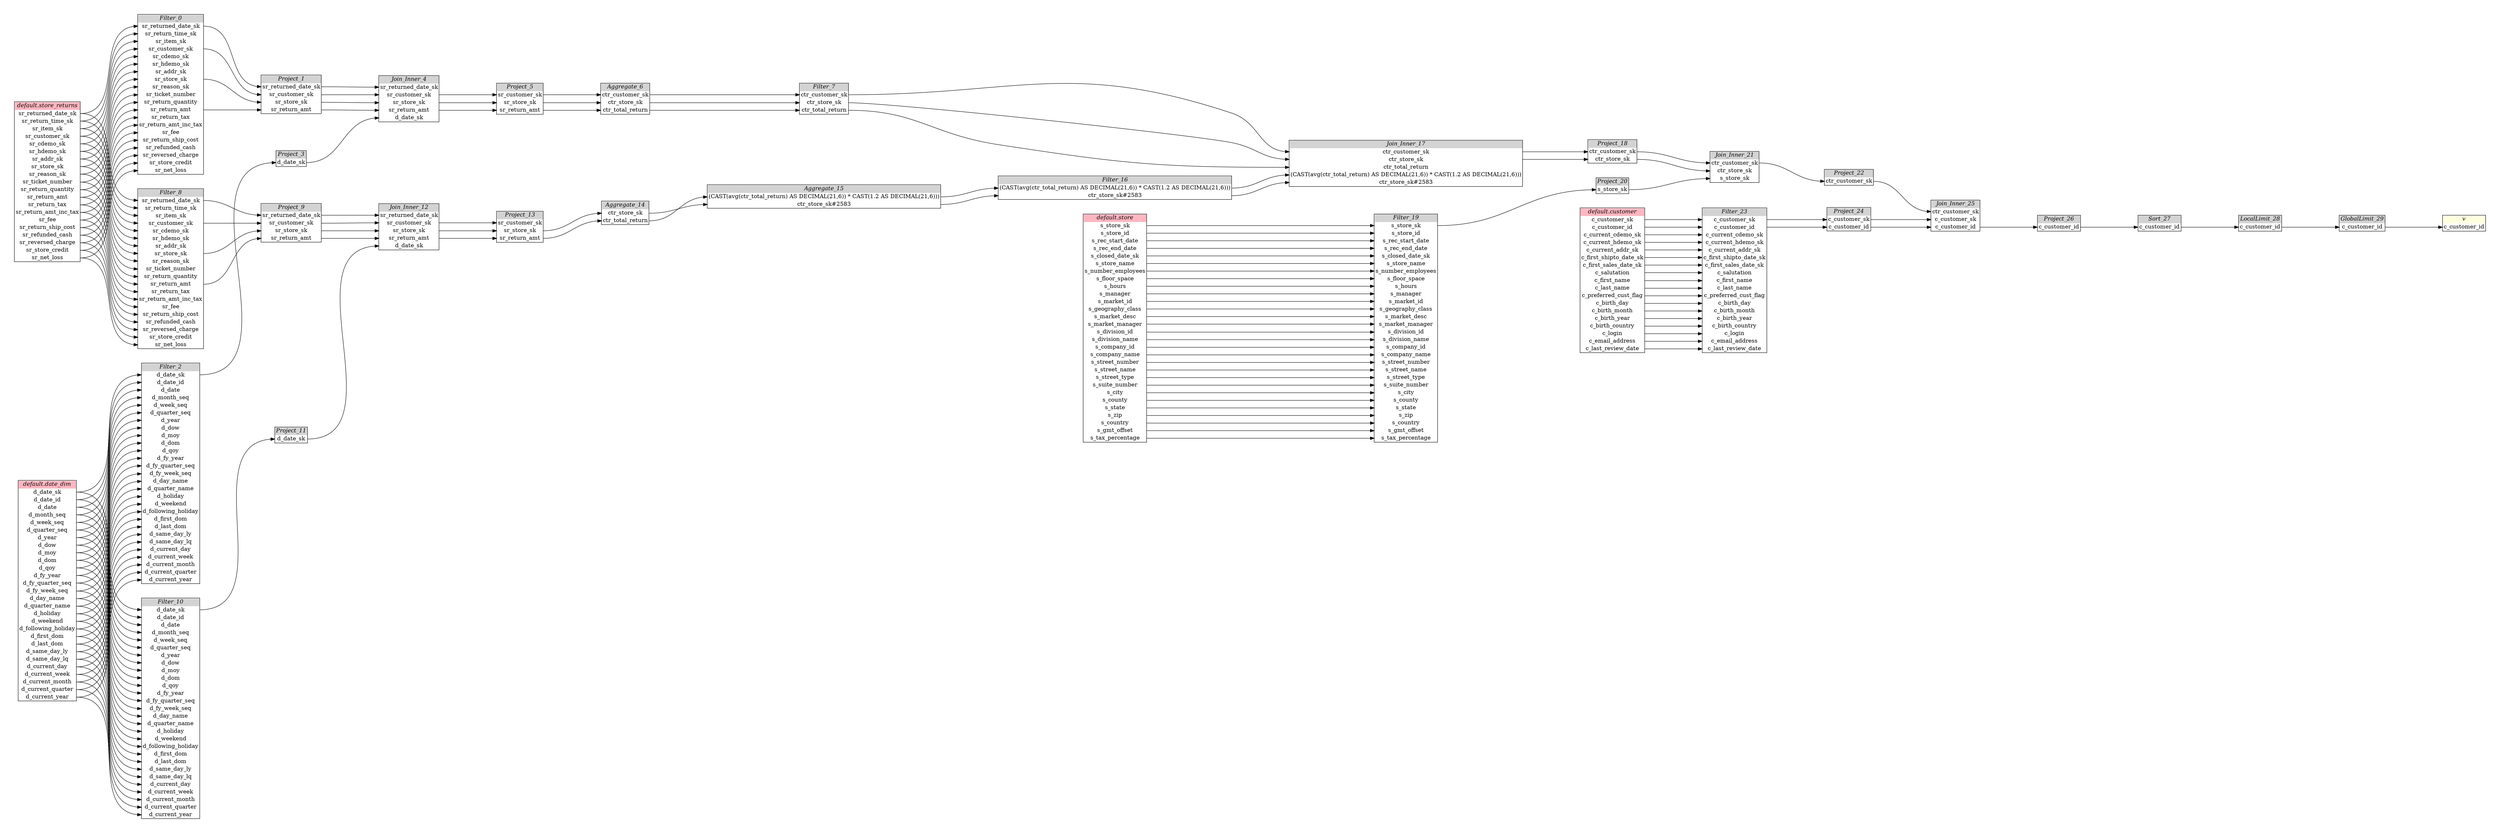 // Automatically generated by TPCDSFlowTestSuite


digraph {
  graph [pad="0.5", nodesep="0.5", ranksep="2", fontname="Helvetica"];
  node [shape=plain]
  rankdir=LR;

  
"Aggregate_14" [label=<
<table border="1" cellborder="0" cellspacing="0">
  <tr><td bgcolor="lightgray" port="nodeName"><i>Aggregate_14</i></td></tr>
  <tr><td port="0">ctr_store_sk</td></tr>
<tr><td port="1">ctr_total_return</td></tr>
</table>>];
     

"Aggregate_15" [label=<
<table border="1" cellborder="0" cellspacing="0">
  <tr><td bgcolor="lightgray" port="nodeName"><i>Aggregate_15</i></td></tr>
  <tr><td port="0">(CAST(avg(ctr_total_return) AS DECIMAL(21,6)) * CAST(1.2 AS DECIMAL(21,6)))</td></tr>
<tr><td port="1">ctr_store_sk#2583</td></tr>
</table>>];
     

"Aggregate_6" [label=<
<table border="1" cellborder="0" cellspacing="0">
  <tr><td bgcolor="lightgray" port="nodeName"><i>Aggregate_6</i></td></tr>
  <tr><td port="0">ctr_customer_sk</td></tr>
<tr><td port="1">ctr_store_sk</td></tr>
<tr><td port="2">ctr_total_return</td></tr>
</table>>];
     

"Filter_0" [label=<
<table border="1" cellborder="0" cellspacing="0">
  <tr><td bgcolor="lightgray" port="nodeName"><i>Filter_0</i></td></tr>
  <tr><td port="0">sr_returned_date_sk</td></tr>
<tr><td port="1">sr_return_time_sk</td></tr>
<tr><td port="2">sr_item_sk</td></tr>
<tr><td port="3">sr_customer_sk</td></tr>
<tr><td port="4">sr_cdemo_sk</td></tr>
<tr><td port="5">sr_hdemo_sk</td></tr>
<tr><td port="6">sr_addr_sk</td></tr>
<tr><td port="7">sr_store_sk</td></tr>
<tr><td port="8">sr_reason_sk</td></tr>
<tr><td port="9">sr_ticket_number</td></tr>
<tr><td port="10">sr_return_quantity</td></tr>
<tr><td port="11">sr_return_amt</td></tr>
<tr><td port="12">sr_return_tax</td></tr>
<tr><td port="13">sr_return_amt_inc_tax</td></tr>
<tr><td port="14">sr_fee</td></tr>
<tr><td port="15">sr_return_ship_cost</td></tr>
<tr><td port="16">sr_refunded_cash</td></tr>
<tr><td port="17">sr_reversed_charge</td></tr>
<tr><td port="18">sr_store_credit</td></tr>
<tr><td port="19">sr_net_loss</td></tr>
</table>>];
     

"Filter_10" [label=<
<table border="1" cellborder="0" cellspacing="0">
  <tr><td bgcolor="lightgray" port="nodeName"><i>Filter_10</i></td></tr>
  <tr><td port="0">d_date_sk</td></tr>
<tr><td port="1">d_date_id</td></tr>
<tr><td port="2">d_date</td></tr>
<tr><td port="3">d_month_seq</td></tr>
<tr><td port="4">d_week_seq</td></tr>
<tr><td port="5">d_quarter_seq</td></tr>
<tr><td port="6">d_year</td></tr>
<tr><td port="7">d_dow</td></tr>
<tr><td port="8">d_moy</td></tr>
<tr><td port="9">d_dom</td></tr>
<tr><td port="10">d_qoy</td></tr>
<tr><td port="11">d_fy_year</td></tr>
<tr><td port="12">d_fy_quarter_seq</td></tr>
<tr><td port="13">d_fy_week_seq</td></tr>
<tr><td port="14">d_day_name</td></tr>
<tr><td port="15">d_quarter_name</td></tr>
<tr><td port="16">d_holiday</td></tr>
<tr><td port="17">d_weekend</td></tr>
<tr><td port="18">d_following_holiday</td></tr>
<tr><td port="19">d_first_dom</td></tr>
<tr><td port="20">d_last_dom</td></tr>
<tr><td port="21">d_same_day_ly</td></tr>
<tr><td port="22">d_same_day_lq</td></tr>
<tr><td port="23">d_current_day</td></tr>
<tr><td port="24">d_current_week</td></tr>
<tr><td port="25">d_current_month</td></tr>
<tr><td port="26">d_current_quarter</td></tr>
<tr><td port="27">d_current_year</td></tr>
</table>>];
     

"Filter_16" [label=<
<table border="1" cellborder="0" cellspacing="0">
  <tr><td bgcolor="lightgray" port="nodeName"><i>Filter_16</i></td></tr>
  <tr><td port="0">(CAST(avg(ctr_total_return) AS DECIMAL(21,6)) * CAST(1.2 AS DECIMAL(21,6)))</td></tr>
<tr><td port="1">ctr_store_sk#2583</td></tr>
</table>>];
     

"Filter_19" [label=<
<table border="1" cellborder="0" cellspacing="0">
  <tr><td bgcolor="lightgray" port="nodeName"><i>Filter_19</i></td></tr>
  <tr><td port="0">s_store_sk</td></tr>
<tr><td port="1">s_store_id</td></tr>
<tr><td port="2">s_rec_start_date</td></tr>
<tr><td port="3">s_rec_end_date</td></tr>
<tr><td port="4">s_closed_date_sk</td></tr>
<tr><td port="5">s_store_name</td></tr>
<tr><td port="6">s_number_employees</td></tr>
<tr><td port="7">s_floor_space</td></tr>
<tr><td port="8">s_hours</td></tr>
<tr><td port="9">s_manager</td></tr>
<tr><td port="10">s_market_id</td></tr>
<tr><td port="11">s_geography_class</td></tr>
<tr><td port="12">s_market_desc</td></tr>
<tr><td port="13">s_market_manager</td></tr>
<tr><td port="14">s_division_id</td></tr>
<tr><td port="15">s_division_name</td></tr>
<tr><td port="16">s_company_id</td></tr>
<tr><td port="17">s_company_name</td></tr>
<tr><td port="18">s_street_number</td></tr>
<tr><td port="19">s_street_name</td></tr>
<tr><td port="20">s_street_type</td></tr>
<tr><td port="21">s_suite_number</td></tr>
<tr><td port="22">s_city</td></tr>
<tr><td port="23">s_county</td></tr>
<tr><td port="24">s_state</td></tr>
<tr><td port="25">s_zip</td></tr>
<tr><td port="26">s_country</td></tr>
<tr><td port="27">s_gmt_offset</td></tr>
<tr><td port="28">s_tax_percentage</td></tr>
</table>>];
     

"Filter_2" [label=<
<table border="1" cellborder="0" cellspacing="0">
  <tr><td bgcolor="lightgray" port="nodeName"><i>Filter_2</i></td></tr>
  <tr><td port="0">d_date_sk</td></tr>
<tr><td port="1">d_date_id</td></tr>
<tr><td port="2">d_date</td></tr>
<tr><td port="3">d_month_seq</td></tr>
<tr><td port="4">d_week_seq</td></tr>
<tr><td port="5">d_quarter_seq</td></tr>
<tr><td port="6">d_year</td></tr>
<tr><td port="7">d_dow</td></tr>
<tr><td port="8">d_moy</td></tr>
<tr><td port="9">d_dom</td></tr>
<tr><td port="10">d_qoy</td></tr>
<tr><td port="11">d_fy_year</td></tr>
<tr><td port="12">d_fy_quarter_seq</td></tr>
<tr><td port="13">d_fy_week_seq</td></tr>
<tr><td port="14">d_day_name</td></tr>
<tr><td port="15">d_quarter_name</td></tr>
<tr><td port="16">d_holiday</td></tr>
<tr><td port="17">d_weekend</td></tr>
<tr><td port="18">d_following_holiday</td></tr>
<tr><td port="19">d_first_dom</td></tr>
<tr><td port="20">d_last_dom</td></tr>
<tr><td port="21">d_same_day_ly</td></tr>
<tr><td port="22">d_same_day_lq</td></tr>
<tr><td port="23">d_current_day</td></tr>
<tr><td port="24">d_current_week</td></tr>
<tr><td port="25">d_current_month</td></tr>
<tr><td port="26">d_current_quarter</td></tr>
<tr><td port="27">d_current_year</td></tr>
</table>>];
     

"Filter_23" [label=<
<table border="1" cellborder="0" cellspacing="0">
  <tr><td bgcolor="lightgray" port="nodeName"><i>Filter_23</i></td></tr>
  <tr><td port="0">c_customer_sk</td></tr>
<tr><td port="1">c_customer_id</td></tr>
<tr><td port="2">c_current_cdemo_sk</td></tr>
<tr><td port="3">c_current_hdemo_sk</td></tr>
<tr><td port="4">c_current_addr_sk</td></tr>
<tr><td port="5">c_first_shipto_date_sk</td></tr>
<tr><td port="6">c_first_sales_date_sk</td></tr>
<tr><td port="7">c_salutation</td></tr>
<tr><td port="8">c_first_name</td></tr>
<tr><td port="9">c_last_name</td></tr>
<tr><td port="10">c_preferred_cust_flag</td></tr>
<tr><td port="11">c_birth_day</td></tr>
<tr><td port="12">c_birth_month</td></tr>
<tr><td port="13">c_birth_year</td></tr>
<tr><td port="14">c_birth_country</td></tr>
<tr><td port="15">c_login</td></tr>
<tr><td port="16">c_email_address</td></tr>
<tr><td port="17">c_last_review_date</td></tr>
</table>>];
     

"Filter_7" [label=<
<table border="1" cellborder="0" cellspacing="0">
  <tr><td bgcolor="lightgray" port="nodeName"><i>Filter_7</i></td></tr>
  <tr><td port="0">ctr_customer_sk</td></tr>
<tr><td port="1">ctr_store_sk</td></tr>
<tr><td port="2">ctr_total_return</td></tr>
</table>>];
     

"Filter_8" [label=<
<table border="1" cellborder="0" cellspacing="0">
  <tr><td bgcolor="lightgray" port="nodeName"><i>Filter_8</i></td></tr>
  <tr><td port="0">sr_returned_date_sk</td></tr>
<tr><td port="1">sr_return_time_sk</td></tr>
<tr><td port="2">sr_item_sk</td></tr>
<tr><td port="3">sr_customer_sk</td></tr>
<tr><td port="4">sr_cdemo_sk</td></tr>
<tr><td port="5">sr_hdemo_sk</td></tr>
<tr><td port="6">sr_addr_sk</td></tr>
<tr><td port="7">sr_store_sk</td></tr>
<tr><td port="8">sr_reason_sk</td></tr>
<tr><td port="9">sr_ticket_number</td></tr>
<tr><td port="10">sr_return_quantity</td></tr>
<tr><td port="11">sr_return_amt</td></tr>
<tr><td port="12">sr_return_tax</td></tr>
<tr><td port="13">sr_return_amt_inc_tax</td></tr>
<tr><td port="14">sr_fee</td></tr>
<tr><td port="15">sr_return_ship_cost</td></tr>
<tr><td port="16">sr_refunded_cash</td></tr>
<tr><td port="17">sr_reversed_charge</td></tr>
<tr><td port="18">sr_store_credit</td></tr>
<tr><td port="19">sr_net_loss</td></tr>
</table>>];
     

"GlobalLimit_29" [label=<
<table border="1" cellborder="0" cellspacing="0">
  <tr><td bgcolor="lightgray" port="nodeName"><i>GlobalLimit_29</i></td></tr>
  <tr><td port="0">c_customer_id</td></tr>
</table>>];
     

"Join_Inner_12" [label=<
<table border="1" cellborder="0" cellspacing="0">
  <tr><td bgcolor="lightgray" port="nodeName"><i>Join_Inner_12</i></td></tr>
  <tr><td port="0">sr_returned_date_sk</td></tr>
<tr><td port="1">sr_customer_sk</td></tr>
<tr><td port="2">sr_store_sk</td></tr>
<tr><td port="3">sr_return_amt</td></tr>
<tr><td port="4">d_date_sk</td></tr>
</table>>];
     

"Join_Inner_17" [label=<
<table border="1" cellborder="0" cellspacing="0">
  <tr><td bgcolor="lightgray" port="nodeName"><i>Join_Inner_17</i></td></tr>
  <tr><td port="0">ctr_customer_sk</td></tr>
<tr><td port="1">ctr_store_sk</td></tr>
<tr><td port="2">ctr_total_return</td></tr>
<tr><td port="3">(CAST(avg(ctr_total_return) AS DECIMAL(21,6)) * CAST(1.2 AS DECIMAL(21,6)))</td></tr>
<tr><td port="4">ctr_store_sk#2583</td></tr>
</table>>];
     

"Join_Inner_21" [label=<
<table border="1" cellborder="0" cellspacing="0">
  <tr><td bgcolor="lightgray" port="nodeName"><i>Join_Inner_21</i></td></tr>
  <tr><td port="0">ctr_customer_sk</td></tr>
<tr><td port="1">ctr_store_sk</td></tr>
<tr><td port="2">s_store_sk</td></tr>
</table>>];
     

"Join_Inner_25" [label=<
<table border="1" cellborder="0" cellspacing="0">
  <tr><td bgcolor="lightgray" port="nodeName"><i>Join_Inner_25</i></td></tr>
  <tr><td port="0">ctr_customer_sk</td></tr>
<tr><td port="1">c_customer_sk</td></tr>
<tr><td port="2">c_customer_id</td></tr>
</table>>];
     

"Join_Inner_4" [label=<
<table border="1" cellborder="0" cellspacing="0">
  <tr><td bgcolor="lightgray" port="nodeName"><i>Join_Inner_4</i></td></tr>
  <tr><td port="0">sr_returned_date_sk</td></tr>
<tr><td port="1">sr_customer_sk</td></tr>
<tr><td port="2">sr_store_sk</td></tr>
<tr><td port="3">sr_return_amt</td></tr>
<tr><td port="4">d_date_sk</td></tr>
</table>>];
     

"LocalLimit_28" [label=<
<table border="1" cellborder="0" cellspacing="0">
  <tr><td bgcolor="lightgray" port="nodeName"><i>LocalLimit_28</i></td></tr>
  <tr><td port="0">c_customer_id</td></tr>
</table>>];
     

"Project_1" [label=<
<table border="1" cellborder="0" cellspacing="0">
  <tr><td bgcolor="lightgray" port="nodeName"><i>Project_1</i></td></tr>
  <tr><td port="0">sr_returned_date_sk</td></tr>
<tr><td port="1">sr_customer_sk</td></tr>
<tr><td port="2">sr_store_sk</td></tr>
<tr><td port="3">sr_return_amt</td></tr>
</table>>];
     

"Project_11" [label=<
<table border="1" cellborder="0" cellspacing="0">
  <tr><td bgcolor="lightgray" port="nodeName"><i>Project_11</i></td></tr>
  <tr><td port="0">d_date_sk</td></tr>
</table>>];
     

"Project_13" [label=<
<table border="1" cellborder="0" cellspacing="0">
  <tr><td bgcolor="lightgray" port="nodeName"><i>Project_13</i></td></tr>
  <tr><td port="0">sr_customer_sk</td></tr>
<tr><td port="1">sr_store_sk</td></tr>
<tr><td port="2">sr_return_amt</td></tr>
</table>>];
     

"Project_18" [label=<
<table border="1" cellborder="0" cellspacing="0">
  <tr><td bgcolor="lightgray" port="nodeName"><i>Project_18</i></td></tr>
  <tr><td port="0">ctr_customer_sk</td></tr>
<tr><td port="1">ctr_store_sk</td></tr>
</table>>];
     

"Project_20" [label=<
<table border="1" cellborder="0" cellspacing="0">
  <tr><td bgcolor="lightgray" port="nodeName"><i>Project_20</i></td></tr>
  <tr><td port="0">s_store_sk</td></tr>
</table>>];
     

"Project_22" [label=<
<table border="1" cellborder="0" cellspacing="0">
  <tr><td bgcolor="lightgray" port="nodeName"><i>Project_22</i></td></tr>
  <tr><td port="0">ctr_customer_sk</td></tr>
</table>>];
     

"Project_24" [label=<
<table border="1" cellborder="0" cellspacing="0">
  <tr><td bgcolor="lightgray" port="nodeName"><i>Project_24</i></td></tr>
  <tr><td port="0">c_customer_sk</td></tr>
<tr><td port="1">c_customer_id</td></tr>
</table>>];
     

"Project_26" [label=<
<table border="1" cellborder="0" cellspacing="0">
  <tr><td bgcolor="lightgray" port="nodeName"><i>Project_26</i></td></tr>
  <tr><td port="0">c_customer_id</td></tr>
</table>>];
     

"Project_3" [label=<
<table border="1" cellborder="0" cellspacing="0">
  <tr><td bgcolor="lightgray" port="nodeName"><i>Project_3</i></td></tr>
  <tr><td port="0">d_date_sk</td></tr>
</table>>];
     

"Project_5" [label=<
<table border="1" cellborder="0" cellspacing="0">
  <tr><td bgcolor="lightgray" port="nodeName"><i>Project_5</i></td></tr>
  <tr><td port="0">sr_customer_sk</td></tr>
<tr><td port="1">sr_store_sk</td></tr>
<tr><td port="2">sr_return_amt</td></tr>
</table>>];
     

"Project_9" [label=<
<table border="1" cellborder="0" cellspacing="0">
  <tr><td bgcolor="lightgray" port="nodeName"><i>Project_9</i></td></tr>
  <tr><td port="0">sr_returned_date_sk</td></tr>
<tr><td port="1">sr_customer_sk</td></tr>
<tr><td port="2">sr_store_sk</td></tr>
<tr><td port="3">sr_return_amt</td></tr>
</table>>];
     

"Sort_27" [label=<
<table border="1" cellborder="0" cellspacing="0">
  <tr><td bgcolor="lightgray" port="nodeName"><i>Sort_27</i></td></tr>
  <tr><td port="0">c_customer_id</td></tr>
</table>>];
     

"default.customer" [label=<
<table border="1" cellborder="0" cellspacing="0">
  <tr><td bgcolor="lightpink" port="nodeName"><i>default.customer</i></td></tr>
  <tr><td port="0">c_customer_sk</td></tr>
<tr><td port="1">c_customer_id</td></tr>
<tr><td port="2">c_current_cdemo_sk</td></tr>
<tr><td port="3">c_current_hdemo_sk</td></tr>
<tr><td port="4">c_current_addr_sk</td></tr>
<tr><td port="5">c_first_shipto_date_sk</td></tr>
<tr><td port="6">c_first_sales_date_sk</td></tr>
<tr><td port="7">c_salutation</td></tr>
<tr><td port="8">c_first_name</td></tr>
<tr><td port="9">c_last_name</td></tr>
<tr><td port="10">c_preferred_cust_flag</td></tr>
<tr><td port="11">c_birth_day</td></tr>
<tr><td port="12">c_birth_month</td></tr>
<tr><td port="13">c_birth_year</td></tr>
<tr><td port="14">c_birth_country</td></tr>
<tr><td port="15">c_login</td></tr>
<tr><td port="16">c_email_address</td></tr>
<tr><td port="17">c_last_review_date</td></tr>
</table>>];
     

"default.date_dim" [label=<
<table border="1" cellborder="0" cellspacing="0">
  <tr><td bgcolor="lightpink" port="nodeName"><i>default.date_dim</i></td></tr>
  <tr><td port="0">d_date_sk</td></tr>
<tr><td port="1">d_date_id</td></tr>
<tr><td port="2">d_date</td></tr>
<tr><td port="3">d_month_seq</td></tr>
<tr><td port="4">d_week_seq</td></tr>
<tr><td port="5">d_quarter_seq</td></tr>
<tr><td port="6">d_year</td></tr>
<tr><td port="7">d_dow</td></tr>
<tr><td port="8">d_moy</td></tr>
<tr><td port="9">d_dom</td></tr>
<tr><td port="10">d_qoy</td></tr>
<tr><td port="11">d_fy_year</td></tr>
<tr><td port="12">d_fy_quarter_seq</td></tr>
<tr><td port="13">d_fy_week_seq</td></tr>
<tr><td port="14">d_day_name</td></tr>
<tr><td port="15">d_quarter_name</td></tr>
<tr><td port="16">d_holiday</td></tr>
<tr><td port="17">d_weekend</td></tr>
<tr><td port="18">d_following_holiday</td></tr>
<tr><td port="19">d_first_dom</td></tr>
<tr><td port="20">d_last_dom</td></tr>
<tr><td port="21">d_same_day_ly</td></tr>
<tr><td port="22">d_same_day_lq</td></tr>
<tr><td port="23">d_current_day</td></tr>
<tr><td port="24">d_current_week</td></tr>
<tr><td port="25">d_current_month</td></tr>
<tr><td port="26">d_current_quarter</td></tr>
<tr><td port="27">d_current_year</td></tr>
</table>>];
     

"default.store" [label=<
<table border="1" cellborder="0" cellspacing="0">
  <tr><td bgcolor="lightpink" port="nodeName"><i>default.store</i></td></tr>
  <tr><td port="0">s_store_sk</td></tr>
<tr><td port="1">s_store_id</td></tr>
<tr><td port="2">s_rec_start_date</td></tr>
<tr><td port="3">s_rec_end_date</td></tr>
<tr><td port="4">s_closed_date_sk</td></tr>
<tr><td port="5">s_store_name</td></tr>
<tr><td port="6">s_number_employees</td></tr>
<tr><td port="7">s_floor_space</td></tr>
<tr><td port="8">s_hours</td></tr>
<tr><td port="9">s_manager</td></tr>
<tr><td port="10">s_market_id</td></tr>
<tr><td port="11">s_geography_class</td></tr>
<tr><td port="12">s_market_desc</td></tr>
<tr><td port="13">s_market_manager</td></tr>
<tr><td port="14">s_division_id</td></tr>
<tr><td port="15">s_division_name</td></tr>
<tr><td port="16">s_company_id</td></tr>
<tr><td port="17">s_company_name</td></tr>
<tr><td port="18">s_street_number</td></tr>
<tr><td port="19">s_street_name</td></tr>
<tr><td port="20">s_street_type</td></tr>
<tr><td port="21">s_suite_number</td></tr>
<tr><td port="22">s_city</td></tr>
<tr><td port="23">s_county</td></tr>
<tr><td port="24">s_state</td></tr>
<tr><td port="25">s_zip</td></tr>
<tr><td port="26">s_country</td></tr>
<tr><td port="27">s_gmt_offset</td></tr>
<tr><td port="28">s_tax_percentage</td></tr>
</table>>];
     

"default.store_returns" [label=<
<table border="1" cellborder="0" cellspacing="0">
  <tr><td bgcolor="lightpink" port="nodeName"><i>default.store_returns</i></td></tr>
  <tr><td port="0">sr_returned_date_sk</td></tr>
<tr><td port="1">sr_return_time_sk</td></tr>
<tr><td port="2">sr_item_sk</td></tr>
<tr><td port="3">sr_customer_sk</td></tr>
<tr><td port="4">sr_cdemo_sk</td></tr>
<tr><td port="5">sr_hdemo_sk</td></tr>
<tr><td port="6">sr_addr_sk</td></tr>
<tr><td port="7">sr_store_sk</td></tr>
<tr><td port="8">sr_reason_sk</td></tr>
<tr><td port="9">sr_ticket_number</td></tr>
<tr><td port="10">sr_return_quantity</td></tr>
<tr><td port="11">sr_return_amt</td></tr>
<tr><td port="12">sr_return_tax</td></tr>
<tr><td port="13">sr_return_amt_inc_tax</td></tr>
<tr><td port="14">sr_fee</td></tr>
<tr><td port="15">sr_return_ship_cost</td></tr>
<tr><td port="16">sr_refunded_cash</td></tr>
<tr><td port="17">sr_reversed_charge</td></tr>
<tr><td port="18">sr_store_credit</td></tr>
<tr><td port="19">sr_net_loss</td></tr>
</table>>];
     

"v" [label=<
<table border="1" cellborder="0" cellspacing="0">
  <tr><td bgcolor="lightyellow" port="nodeName"><i>v</i></td></tr>
  <tr><td port="0">c_customer_id</td></tr>
</table>>];
     
  "Aggregate_14":0 -> "Aggregate_15":1;
"Aggregate_14":1 -> "Aggregate_15":0;
"Aggregate_15":0 -> "Filter_16":0;
"Aggregate_15":1 -> "Filter_16":1;
"Aggregate_6":0 -> "Filter_7":0;
"Aggregate_6":1 -> "Filter_7":1;
"Aggregate_6":2 -> "Filter_7":2;
"Filter_0":0 -> "Project_1":0;
"Filter_0":11 -> "Project_1":3;
"Filter_0":3 -> "Project_1":1;
"Filter_0":7 -> "Project_1":2;
"Filter_10":0 -> "Project_11":0;
"Filter_16":0 -> "Join_Inner_17":3;
"Filter_16":1 -> "Join_Inner_17":4;
"Filter_19":0 -> "Project_20":0;
"Filter_2":0 -> "Project_3":0;
"Filter_23":0 -> "Project_24":0;
"Filter_23":1 -> "Project_24":1;
"Filter_7":0 -> "Join_Inner_17":0;
"Filter_7":1 -> "Join_Inner_17":1;
"Filter_7":2 -> "Join_Inner_17":2;
"Filter_8":0 -> "Project_9":0;
"Filter_8":11 -> "Project_9":3;
"Filter_8":3 -> "Project_9":1;
"Filter_8":7 -> "Project_9":2;
"GlobalLimit_29":0 -> "v":0;
"Join_Inner_12":1 -> "Project_13":0;
"Join_Inner_12":2 -> "Project_13":1;
"Join_Inner_12":3 -> "Project_13":2;
"Join_Inner_17":0 -> "Project_18":0;
"Join_Inner_17":1 -> "Project_18":1;
"Join_Inner_21":0 -> "Project_22":0;
"Join_Inner_25":2 -> "Project_26":0;
"Join_Inner_4":1 -> "Project_5":0;
"Join_Inner_4":2 -> "Project_5":1;
"Join_Inner_4":3 -> "Project_5":2;
"LocalLimit_28":0 -> "GlobalLimit_29":0;
"Project_1":0 -> "Join_Inner_4":0;
"Project_1":1 -> "Join_Inner_4":1;
"Project_1":2 -> "Join_Inner_4":2;
"Project_1":3 -> "Join_Inner_4":3;
"Project_11":0 -> "Join_Inner_12":4;
"Project_13":1 -> "Aggregate_14":0;
"Project_13":2 -> "Aggregate_14":1;
"Project_18":0 -> "Join_Inner_21":0;
"Project_18":1 -> "Join_Inner_21":1;
"Project_20":0 -> "Join_Inner_21":2;
"Project_22":0 -> "Join_Inner_25":0;
"Project_24":0 -> "Join_Inner_25":1;
"Project_24":1 -> "Join_Inner_25":2;
"Project_26":0 -> "Sort_27":0;
"Project_3":0 -> "Join_Inner_4":4;
"Project_5":0 -> "Aggregate_6":0;
"Project_5":1 -> "Aggregate_6":1;
"Project_5":2 -> "Aggregate_6":2;
"Project_9":0 -> "Join_Inner_12":0;
"Project_9":1 -> "Join_Inner_12":1;
"Project_9":2 -> "Join_Inner_12":2;
"Project_9":3 -> "Join_Inner_12":3;
"Sort_27":0 -> "LocalLimit_28":0;
"default.customer":0 -> "Filter_23":0;
"default.customer":1 -> "Filter_23":1;
"default.customer":10 -> "Filter_23":10;
"default.customer":11 -> "Filter_23":11;
"default.customer":12 -> "Filter_23":12;
"default.customer":13 -> "Filter_23":13;
"default.customer":14 -> "Filter_23":14;
"default.customer":15 -> "Filter_23":15;
"default.customer":16 -> "Filter_23":16;
"default.customer":17 -> "Filter_23":17;
"default.customer":2 -> "Filter_23":2;
"default.customer":3 -> "Filter_23":3;
"default.customer":4 -> "Filter_23":4;
"default.customer":5 -> "Filter_23":5;
"default.customer":6 -> "Filter_23":6;
"default.customer":7 -> "Filter_23":7;
"default.customer":8 -> "Filter_23":8;
"default.customer":9 -> "Filter_23":9;
"default.date_dim":0 -> "Filter_10":0;
"default.date_dim":0 -> "Filter_2":0;
"default.date_dim":1 -> "Filter_10":1;
"default.date_dim":1 -> "Filter_2":1;
"default.date_dim":10 -> "Filter_10":10;
"default.date_dim":10 -> "Filter_2":10;
"default.date_dim":11 -> "Filter_10":11;
"default.date_dim":11 -> "Filter_2":11;
"default.date_dim":12 -> "Filter_10":12;
"default.date_dim":12 -> "Filter_2":12;
"default.date_dim":13 -> "Filter_10":13;
"default.date_dim":13 -> "Filter_2":13;
"default.date_dim":14 -> "Filter_10":14;
"default.date_dim":14 -> "Filter_2":14;
"default.date_dim":15 -> "Filter_10":15;
"default.date_dim":15 -> "Filter_2":15;
"default.date_dim":16 -> "Filter_10":16;
"default.date_dim":16 -> "Filter_2":16;
"default.date_dim":17 -> "Filter_10":17;
"default.date_dim":17 -> "Filter_2":17;
"default.date_dim":18 -> "Filter_10":18;
"default.date_dim":18 -> "Filter_2":18;
"default.date_dim":19 -> "Filter_10":19;
"default.date_dim":19 -> "Filter_2":19;
"default.date_dim":2 -> "Filter_10":2;
"default.date_dim":2 -> "Filter_2":2;
"default.date_dim":20 -> "Filter_10":20;
"default.date_dim":20 -> "Filter_2":20;
"default.date_dim":21 -> "Filter_10":21;
"default.date_dim":21 -> "Filter_2":21;
"default.date_dim":22 -> "Filter_10":22;
"default.date_dim":22 -> "Filter_2":22;
"default.date_dim":23 -> "Filter_10":23;
"default.date_dim":23 -> "Filter_2":23;
"default.date_dim":24 -> "Filter_10":24;
"default.date_dim":24 -> "Filter_2":24;
"default.date_dim":25 -> "Filter_10":25;
"default.date_dim":25 -> "Filter_2":25;
"default.date_dim":26 -> "Filter_10":26;
"default.date_dim":26 -> "Filter_2":26;
"default.date_dim":27 -> "Filter_10":27;
"default.date_dim":27 -> "Filter_2":27;
"default.date_dim":3 -> "Filter_10":3;
"default.date_dim":3 -> "Filter_2":3;
"default.date_dim":4 -> "Filter_10":4;
"default.date_dim":4 -> "Filter_2":4;
"default.date_dim":5 -> "Filter_10":5;
"default.date_dim":5 -> "Filter_2":5;
"default.date_dim":6 -> "Filter_10":6;
"default.date_dim":6 -> "Filter_2":6;
"default.date_dim":7 -> "Filter_10":7;
"default.date_dim":7 -> "Filter_2":7;
"default.date_dim":8 -> "Filter_10":8;
"default.date_dim":8 -> "Filter_2":8;
"default.date_dim":9 -> "Filter_10":9;
"default.date_dim":9 -> "Filter_2":9;
"default.store":0 -> "Filter_19":0;
"default.store":1 -> "Filter_19":1;
"default.store":10 -> "Filter_19":10;
"default.store":11 -> "Filter_19":11;
"default.store":12 -> "Filter_19":12;
"default.store":13 -> "Filter_19":13;
"default.store":14 -> "Filter_19":14;
"default.store":15 -> "Filter_19":15;
"default.store":16 -> "Filter_19":16;
"default.store":17 -> "Filter_19":17;
"default.store":18 -> "Filter_19":18;
"default.store":19 -> "Filter_19":19;
"default.store":2 -> "Filter_19":2;
"default.store":20 -> "Filter_19":20;
"default.store":21 -> "Filter_19":21;
"default.store":22 -> "Filter_19":22;
"default.store":23 -> "Filter_19":23;
"default.store":24 -> "Filter_19":24;
"default.store":25 -> "Filter_19":25;
"default.store":26 -> "Filter_19":26;
"default.store":27 -> "Filter_19":27;
"default.store":28 -> "Filter_19":28;
"default.store":3 -> "Filter_19":3;
"default.store":4 -> "Filter_19":4;
"default.store":5 -> "Filter_19":5;
"default.store":6 -> "Filter_19":6;
"default.store":7 -> "Filter_19":7;
"default.store":8 -> "Filter_19":8;
"default.store":9 -> "Filter_19":9;
"default.store_returns":0 -> "Filter_0":0;
"default.store_returns":0 -> "Filter_8":0;
"default.store_returns":1 -> "Filter_0":1;
"default.store_returns":1 -> "Filter_8":1;
"default.store_returns":10 -> "Filter_0":10;
"default.store_returns":10 -> "Filter_8":10;
"default.store_returns":11 -> "Filter_0":11;
"default.store_returns":11 -> "Filter_8":11;
"default.store_returns":12 -> "Filter_0":12;
"default.store_returns":12 -> "Filter_8":12;
"default.store_returns":13 -> "Filter_0":13;
"default.store_returns":13 -> "Filter_8":13;
"default.store_returns":14 -> "Filter_0":14;
"default.store_returns":14 -> "Filter_8":14;
"default.store_returns":15 -> "Filter_0":15;
"default.store_returns":15 -> "Filter_8":15;
"default.store_returns":16 -> "Filter_0":16;
"default.store_returns":16 -> "Filter_8":16;
"default.store_returns":17 -> "Filter_0":17;
"default.store_returns":17 -> "Filter_8":17;
"default.store_returns":18 -> "Filter_0":18;
"default.store_returns":18 -> "Filter_8":18;
"default.store_returns":19 -> "Filter_0":19;
"default.store_returns":19 -> "Filter_8":19;
"default.store_returns":2 -> "Filter_0":2;
"default.store_returns":2 -> "Filter_8":2;
"default.store_returns":3 -> "Filter_0":3;
"default.store_returns":3 -> "Filter_8":3;
"default.store_returns":4 -> "Filter_0":4;
"default.store_returns":4 -> "Filter_8":4;
"default.store_returns":5 -> "Filter_0":5;
"default.store_returns":5 -> "Filter_8":5;
"default.store_returns":6 -> "Filter_0":6;
"default.store_returns":6 -> "Filter_8":6;
"default.store_returns":7 -> "Filter_0":7;
"default.store_returns":7 -> "Filter_8":7;
"default.store_returns":8 -> "Filter_0":8;
"default.store_returns":8 -> "Filter_8":8;
"default.store_returns":9 -> "Filter_0":9;
"default.store_returns":9 -> "Filter_8":9;
}
       